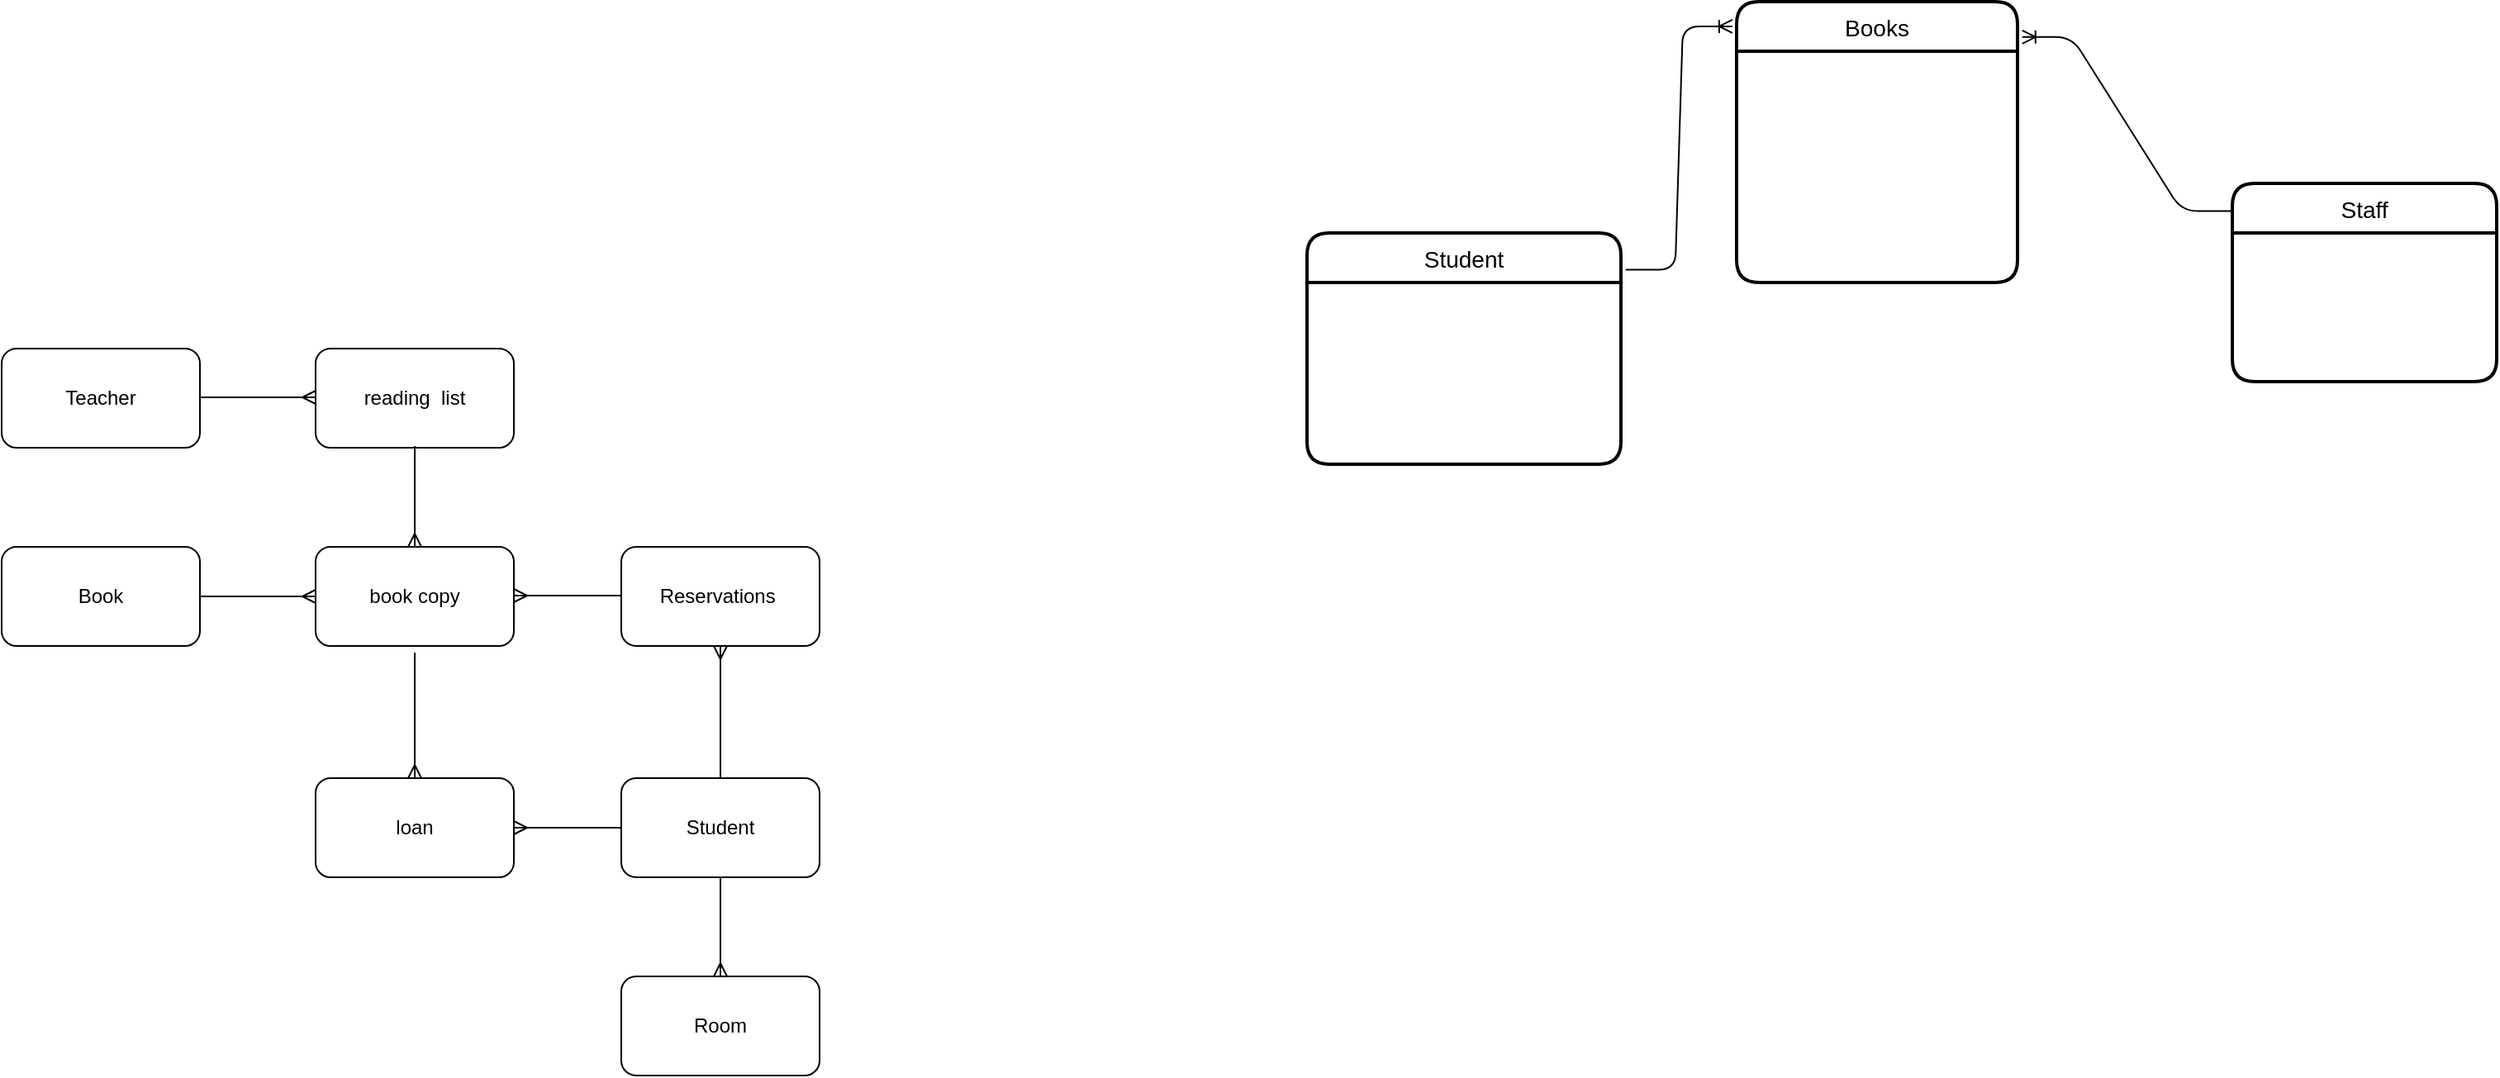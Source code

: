 <mxfile version="14.4.8" type="github"><diagram id="R2lEEEUBdFMjLlhIrx00" name="Page-1"><mxGraphModel dx="1410" dy="865" grid="1" gridSize="10" guides="1" tooltips="1" connect="1" arrows="1" fold="1" page="1" pageScale="1" pageWidth="850" pageHeight="1100" math="0" shadow="0" extFonts="Permanent Marker^https://fonts.googleapis.com/css?family=Permanent+Marker"><root><mxCell id="0"/><mxCell id="1" parent="0"/><mxCell id="EQhgXn6ViBmLmNuWcfn_-1" value="" style="edgeStyle=entityRelationEdgeStyle;fontSize=12;html=1;endArrow=ERoneToMany;exitX=1.015;exitY=0.159;exitDx=0;exitDy=0;exitPerimeter=0;entryX=-0.015;entryY=0.088;entryDx=0;entryDy=0;entryPerimeter=0;" parent="1" source="EQhgXn6ViBmLmNuWcfn_-2" target="EQhgXn6ViBmLmNuWcfn_-4" edge="1"><mxGeometry width="100" height="100" relative="1" as="geometry"><mxPoint x="269.944" y="159.95" as="sourcePoint"/><mxPoint x="401" y="70" as="targetPoint"/></mxGeometry></mxCell><mxCell id="EQhgXn6ViBmLmNuWcfn_-2" value="Student" style="swimlane;childLayout=stackLayout;horizontal=1;startSize=30;horizontalStack=0;rounded=1;fontSize=14;fontStyle=0;strokeWidth=2;resizeParent=0;resizeLast=1;shadow=0;dashed=0;align=center;" parent="1" vertex="1"><mxGeometry x="-10" y="160" width="190" height="140" as="geometry"/></mxCell><mxCell id="EQhgXn6ViBmLmNuWcfn_-4" value="Books" style="swimlane;childLayout=stackLayout;horizontal=1;startSize=30;horizontalStack=0;rounded=1;fontSize=14;fontStyle=0;strokeWidth=2;resizeParent=0;resizeLast=1;shadow=0;dashed=0;align=center;" parent="1" vertex="1"><mxGeometry x="250" y="20" width="170" height="170" as="geometry"/></mxCell><mxCell id="EQhgXn6ViBmLmNuWcfn_-6" value="Staff" style="swimlane;childLayout=stackLayout;horizontal=1;startSize=30;horizontalStack=0;rounded=1;fontSize=14;fontStyle=0;strokeWidth=2;resizeParent=0;resizeLast=1;shadow=0;dashed=0;align=center;" parent="1" vertex="1"><mxGeometry x="550" y="130" width="160" height="120" as="geometry"/></mxCell><mxCell id="EQhgXn6ViBmLmNuWcfn_-8" value="" style="edgeStyle=entityRelationEdgeStyle;fontSize=12;html=1;endArrow=ERoneToMany;entryX=1.017;entryY=0.126;entryDx=0;entryDy=0;entryPerimeter=0;exitX=-0.004;exitY=0.14;exitDx=0;exitDy=0;exitPerimeter=0;" parent="1" source="EQhgXn6ViBmLmNuWcfn_-6" target="EQhgXn6ViBmLmNuWcfn_-4" edge="1"><mxGeometry width="100" height="100" relative="1" as="geometry"><mxPoint x="280" y="290" as="sourcePoint"/><mxPoint x="380" y="190" as="targetPoint"/></mxGeometry></mxCell><mxCell id="xFcL8hNEeigxIOY4OhWo-2" value="Book" style="rounded=1;whiteSpace=wrap;html=1;" parent="1" vertex="1"><mxGeometry x="-800" y="350" width="120" height="60" as="geometry"/></mxCell><mxCell id="xFcL8hNEeigxIOY4OhWo-3" value="book copy" style="rounded=1;whiteSpace=wrap;html=1;" parent="1" vertex="1"><mxGeometry x="-610" y="350" width="120" height="60" as="geometry"/></mxCell><mxCell id="xFcL8hNEeigxIOY4OhWo-4" value="loan" style="rounded=1;whiteSpace=wrap;html=1;" parent="1" vertex="1"><mxGeometry x="-610" y="490" width="120" height="60" as="geometry"/></mxCell><mxCell id="xFcL8hNEeigxIOY4OhWo-5" value="" style="edgeStyle=entityRelationEdgeStyle;fontSize=12;html=1;endArrow=ERmany;exitX=1;exitY=0.5;exitDx=0;exitDy=0;" parent="1" source="xFcL8hNEeigxIOY4OhWo-2" edge="1"><mxGeometry width="100" height="100" relative="1" as="geometry"><mxPoint x="-710" y="480" as="sourcePoint"/><mxPoint x="-610" y="380" as="targetPoint"/></mxGeometry></mxCell><mxCell id="xFcL8hNEeigxIOY4OhWo-7" value="" style="fontSize=12;html=1;endArrow=ERmany;" parent="1" edge="1"><mxGeometry width="100" height="100" relative="1" as="geometry"><mxPoint x="-550" y="414" as="sourcePoint"/><mxPoint x="-550" y="490" as="targetPoint"/></mxGeometry></mxCell><mxCell id="xFcL8hNEeigxIOY4OhWo-9" value="Student" style="rounded=1;whiteSpace=wrap;html=1;" parent="1" vertex="1"><mxGeometry x="-425" y="490" width="120" height="60" as="geometry"/></mxCell><mxCell id="xFcL8hNEeigxIOY4OhWo-10" value="" style="fontSize=12;html=1;endArrow=ERmany;entryX=1;entryY=0.5;entryDx=0;entryDy=0;exitX=0;exitY=0.5;exitDx=0;exitDy=0;" parent="1" source="xFcL8hNEeigxIOY4OhWo-9" target="xFcL8hNEeigxIOY4OhWo-4" edge="1"><mxGeometry width="100" height="100" relative="1" as="geometry"><mxPoint x="-430" y="620" as="sourcePoint"/><mxPoint x="-430" y="520" as="targetPoint"/><Array as="points"/></mxGeometry></mxCell><mxCell id="xFcL8hNEeigxIOY4OhWo-12" value="Reservations&amp;nbsp;" style="rounded=1;whiteSpace=wrap;html=1;" parent="1" vertex="1"><mxGeometry x="-425" y="350" width="120" height="60" as="geometry"/></mxCell><mxCell id="xFcL8hNEeigxIOY4OhWo-13" value="" style="fontSize=12;html=1;endArrow=ERmany;entryX=0.5;entryY=1;entryDx=0;entryDy=0;exitX=0.5;exitY=0;exitDx=0;exitDy=0;" parent="1" source="xFcL8hNEeigxIOY4OhWo-9" target="xFcL8hNEeigxIOY4OhWo-12" edge="1"><mxGeometry width="100" height="100" relative="1" as="geometry"><mxPoint x="-360" y="485" as="sourcePoint"/><mxPoint x="-390" y="440" as="targetPoint"/><Array as="points"/></mxGeometry></mxCell><mxCell id="xFcL8hNEeigxIOY4OhWo-14" value="" style="fontSize=12;html=1;endArrow=ERmany;entryX=1;entryY=0.5;entryDx=0;entryDy=0;exitX=0;exitY=0.5;exitDx=0;exitDy=0;" parent="1" edge="1"><mxGeometry width="100" height="100" relative="1" as="geometry"><mxPoint x="-425" y="379.5" as="sourcePoint"/><mxPoint x="-490" y="379.5" as="targetPoint"/><Array as="points"/></mxGeometry></mxCell><mxCell id="xFcL8hNEeigxIOY4OhWo-15" value="Teacher" style="rounded=1;whiteSpace=wrap;html=1;" parent="1" vertex="1"><mxGeometry x="-800" y="230" width="120" height="60" as="geometry"/></mxCell><mxCell id="xFcL8hNEeigxIOY4OhWo-16" value="reading &amp;nbsp;list" style="rounded=1;whiteSpace=wrap;html=1;" parent="1" vertex="1"><mxGeometry x="-610" y="230" width="120" height="60" as="geometry"/></mxCell><mxCell id="xFcL8hNEeigxIOY4OhWo-17" value="" style="edgeStyle=entityRelationEdgeStyle;fontSize=12;html=1;endArrow=ERmany;exitX=1;exitY=0.5;exitDx=0;exitDy=0;" parent="1" edge="1"><mxGeometry width="100" height="100" relative="1" as="geometry"><mxPoint x="-680" y="259.5" as="sourcePoint"/><mxPoint x="-610" y="259.5" as="targetPoint"/></mxGeometry></mxCell><mxCell id="xFcL8hNEeigxIOY4OhWo-18" value="" style="fontSize=12;html=1;endArrow=ERmany;exitX=1;exitY=0.5;exitDx=0;exitDy=0;entryX=0.5;entryY=0;entryDx=0;entryDy=0;" parent="1" target="xFcL8hNEeigxIOY4OhWo-3" edge="1"><mxGeometry width="100" height="100" relative="1" as="geometry"><mxPoint x="-550" y="289" as="sourcePoint"/><mxPoint x="-480" y="289" as="targetPoint"/></mxGeometry></mxCell><mxCell id="xFcL8hNEeigxIOY4OhWo-19" value="Room" style="rounded=1;whiteSpace=wrap;html=1;" parent="1" vertex="1"><mxGeometry x="-425" y="610" width="120" height="60" as="geometry"/></mxCell><mxCell id="xFcL8hNEeigxIOY4OhWo-20" value="" style="fontSize=12;html=1;endArrow=ERmany;exitX=0.5;exitY=1;exitDx=0;exitDy=0;entryX=0.5;entryY=0;entryDx=0;entryDy=0;" parent="1" source="xFcL8hNEeigxIOY4OhWo-9" target="xFcL8hNEeigxIOY4OhWo-19" edge="1"><mxGeometry width="100" height="100" relative="1" as="geometry"><mxPoint x="-355" y="550" as="sourcePoint"/><mxPoint x="-355" y="600" as="targetPoint"/><Array as="points"/></mxGeometry></mxCell></root></mxGraphModel></diagram></mxfile>